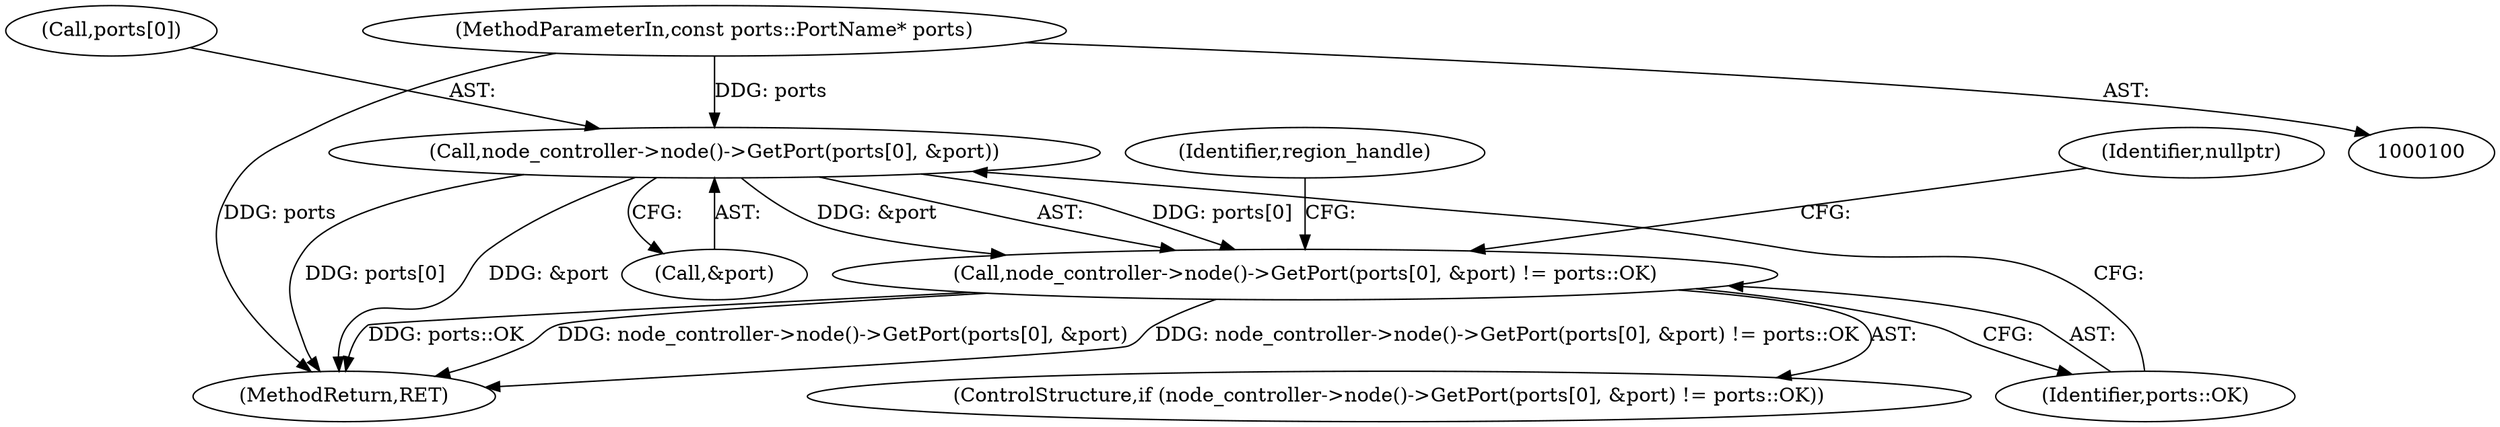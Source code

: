 digraph "0_Chrome_66e24a8793615bd9d5c238b1745b093090e1f72d_0@array" {
"1000166" [label="(Call,node_controller->node()->GetPort(ports[0], &port))"];
"1000103" [label="(MethodParameterIn,const ports::PortName* ports)"];
"1000165" [label="(Call,node_controller->node()->GetPort(ports[0], &port) != ports::OK)"];
"1000177" [label="(Identifier,region_handle)"];
"1000172" [label="(Identifier,ports::OK)"];
"1000164" [label="(ControlStructure,if (node_controller->node()->GetPort(ports[0], &port) != ports::OK))"];
"1000174" [label="(Identifier,nullptr)"];
"1000170" [label="(Call,&port)"];
"1000257" [label="(MethodReturn,RET)"];
"1000166" [label="(Call,node_controller->node()->GetPort(ports[0], &port))"];
"1000167" [label="(Call,ports[0])"];
"1000165" [label="(Call,node_controller->node()->GetPort(ports[0], &port) != ports::OK)"];
"1000103" [label="(MethodParameterIn,const ports::PortName* ports)"];
"1000166" -> "1000165"  [label="AST: "];
"1000166" -> "1000170"  [label="CFG: "];
"1000167" -> "1000166"  [label="AST: "];
"1000170" -> "1000166"  [label="AST: "];
"1000172" -> "1000166"  [label="CFG: "];
"1000166" -> "1000257"  [label="DDG: ports[0]"];
"1000166" -> "1000257"  [label="DDG: &port"];
"1000166" -> "1000165"  [label="DDG: ports[0]"];
"1000166" -> "1000165"  [label="DDG: &port"];
"1000103" -> "1000166"  [label="DDG: ports"];
"1000103" -> "1000100"  [label="AST: "];
"1000103" -> "1000257"  [label="DDG: ports"];
"1000165" -> "1000164"  [label="AST: "];
"1000165" -> "1000172"  [label="CFG: "];
"1000172" -> "1000165"  [label="AST: "];
"1000174" -> "1000165"  [label="CFG: "];
"1000177" -> "1000165"  [label="CFG: "];
"1000165" -> "1000257"  [label="DDG: ports::OK"];
"1000165" -> "1000257"  [label="DDG: node_controller->node()->GetPort(ports[0], &port)"];
"1000165" -> "1000257"  [label="DDG: node_controller->node()->GetPort(ports[0], &port) != ports::OK"];
}
